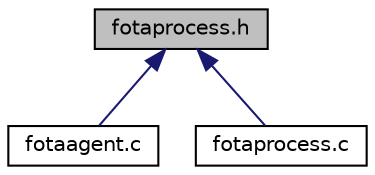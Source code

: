 digraph "fotaprocess.h"
{
 // LATEX_PDF_SIZE
  edge [fontname="Helvetica",fontsize="10",labelfontname="Helvetica",labelfontsize="10"];
  node [fontname="Helvetica",fontsize="10",shape=record];
  Node1 [label="fotaprocess.h",height=0.2,width=0.4,color="black", fillcolor="grey75", style="filled", fontcolor="black",tooltip="Fota Agent Process."];
  Node1 -> Node2 [dir="back",color="midnightblue",fontsize="10",style="solid",fontname="Helvetica"];
  Node2 [label="fotaagent.c",height=0.2,width=0.4,color="black", fillcolor="white", style="filled",URL="$fotaagent_8c.html",tooltip="Fota Agent."];
  Node1 -> Node3 [dir="back",color="midnightblue",fontsize="10",style="solid",fontname="Helvetica"];
  Node3 [label="fotaprocess.c",height=0.2,width=0.4,color="black", fillcolor="white", style="filled",URL="$fotaprocess_8c.html",tooltip="Fota Process."];
}

